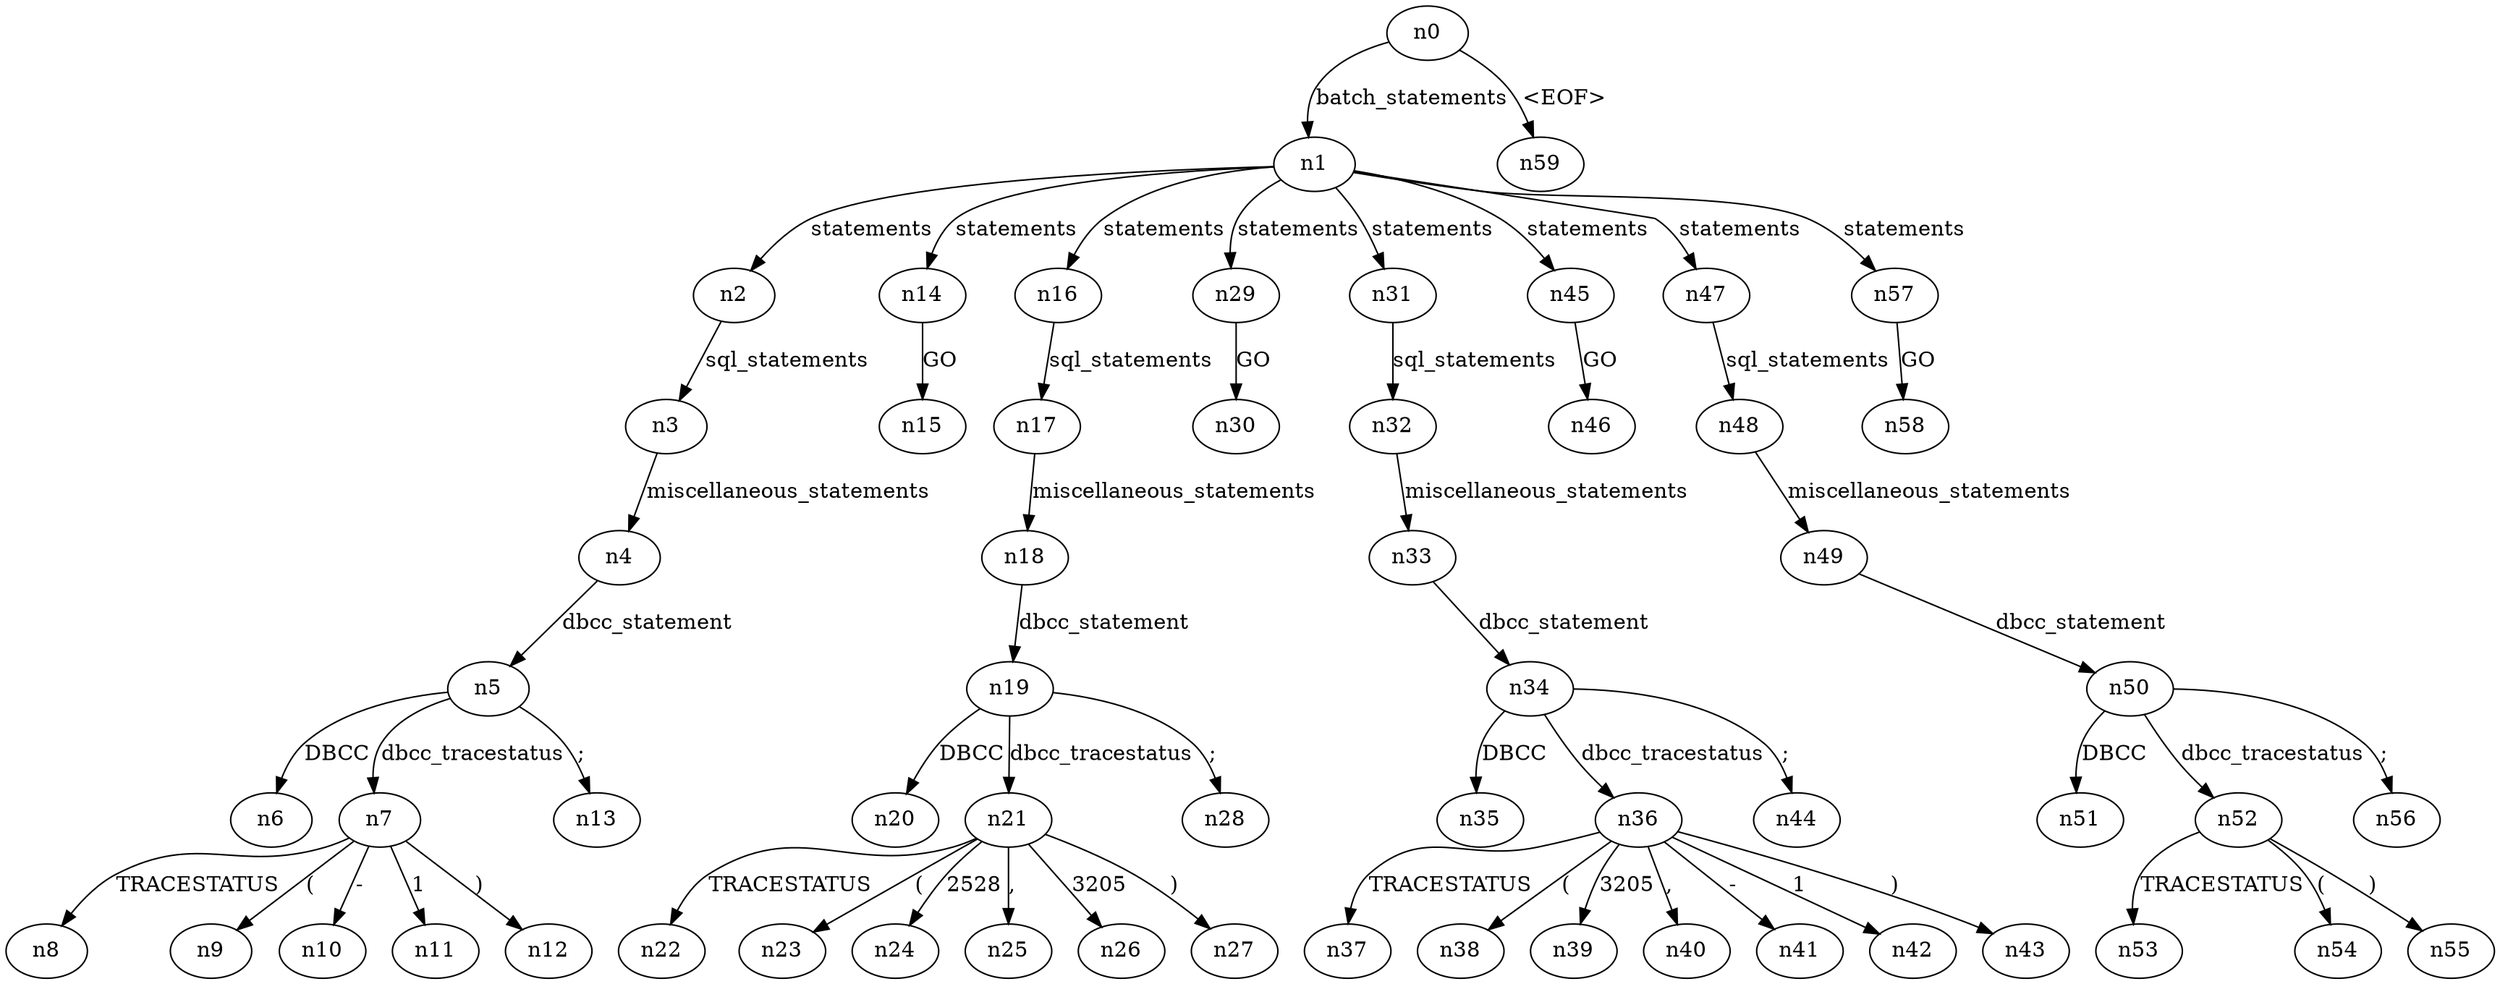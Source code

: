 digraph ParseTree {
  n0 -> n1 [label="batch_statements"];
  n1 -> n2 [label="statements"];
  n2 -> n3 [label="sql_statements"];
  n3 -> n4 [label="miscellaneous_statements"];
  n4 -> n5 [label="dbcc_statement"];
  n5 -> n6 [label="DBCC"];
  n5 -> n7 [label="dbcc_tracestatus"];
  n7 -> n8 [label="TRACESTATUS"];
  n7 -> n9 [label="("];
  n7 -> n10 [label="-"];
  n7 -> n11 [label="1"];
  n7 -> n12 [label=")"];
  n5 -> n13 [label=";"];
  n1 -> n14 [label="statements"];
  n14 -> n15 [label="GO"];
  n1 -> n16 [label="statements"];
  n16 -> n17 [label="sql_statements"];
  n17 -> n18 [label="miscellaneous_statements"];
  n18 -> n19 [label="dbcc_statement"];
  n19 -> n20 [label="DBCC"];
  n19 -> n21 [label="dbcc_tracestatus"];
  n21 -> n22 [label="TRACESTATUS"];
  n21 -> n23 [label="("];
  n21 -> n24 [label="2528"];
  n21 -> n25 [label=","];
  n21 -> n26 [label="3205"];
  n21 -> n27 [label=")"];
  n19 -> n28 [label=";"];
  n1 -> n29 [label="statements"];
  n29 -> n30 [label="GO"];
  n1 -> n31 [label="statements"];
  n31 -> n32 [label="sql_statements"];
  n32 -> n33 [label="miscellaneous_statements"];
  n33 -> n34 [label="dbcc_statement"];
  n34 -> n35 [label="DBCC"];
  n34 -> n36 [label="dbcc_tracestatus"];
  n36 -> n37 [label="TRACESTATUS"];
  n36 -> n38 [label="("];
  n36 -> n39 [label="3205"];
  n36 -> n40 [label=","];
  n36 -> n41 [label="-"];
  n36 -> n42 [label="1"];
  n36 -> n43 [label=")"];
  n34 -> n44 [label=";"];
  n1 -> n45 [label="statements"];
  n45 -> n46 [label="GO"];
  n1 -> n47 [label="statements"];
  n47 -> n48 [label="sql_statements"];
  n48 -> n49 [label="miscellaneous_statements"];
  n49 -> n50 [label="dbcc_statement"];
  n50 -> n51 [label="DBCC"];
  n50 -> n52 [label="dbcc_tracestatus"];
  n52 -> n53 [label="TRACESTATUS"];
  n52 -> n54 [label="("];
  n52 -> n55 [label=")"];
  n50 -> n56 [label=";"];
  n1 -> n57 [label="statements"];
  n57 -> n58 [label="GO"];
  n0 -> n59 [label="<EOF>"];
}